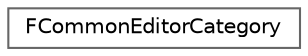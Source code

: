 digraph "Graphical Class Hierarchy"
{
 // INTERACTIVE_SVG=YES
 // LATEX_PDF_SIZE
  bgcolor="transparent";
  edge [fontname=Helvetica,fontsize=10,labelfontname=Helvetica,labelfontsize=10];
  node [fontname=Helvetica,fontsize=10,shape=box,height=0.2,width=0.4];
  rankdir="LR";
  Node0 [id="Node000000",label="FCommonEditorCategory",height=0.2,width=0.4,color="grey40", fillcolor="white", style="filled",URL="$da/dfb/structFCommonEditorCategory.html",tooltip="Wrapper for an enum detailing common editor categories."];
}
